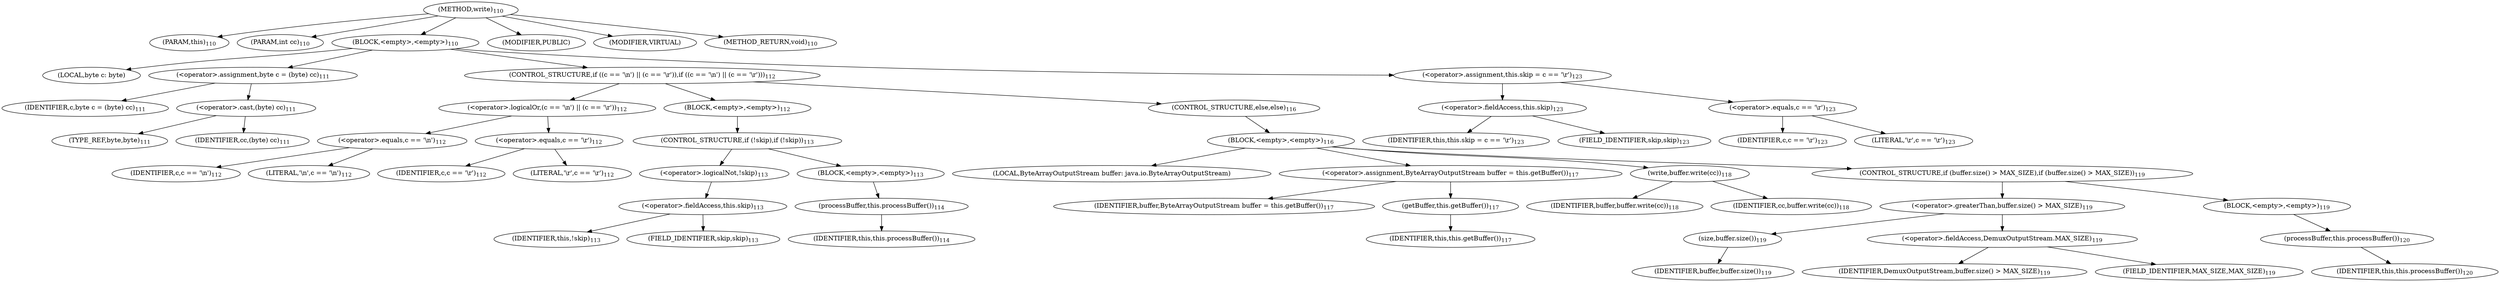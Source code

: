 digraph "write" {  
"123" [label = <(METHOD,write)<SUB>110</SUB>> ]
"9" [label = <(PARAM,this)<SUB>110</SUB>> ]
"124" [label = <(PARAM,int cc)<SUB>110</SUB>> ]
"125" [label = <(BLOCK,&lt;empty&gt;,&lt;empty&gt;)<SUB>110</SUB>> ]
"126" [label = <(LOCAL,byte c: byte)> ]
"127" [label = <(&lt;operator&gt;.assignment,byte c = (byte) cc)<SUB>111</SUB>> ]
"128" [label = <(IDENTIFIER,c,byte c = (byte) cc)<SUB>111</SUB>> ]
"129" [label = <(&lt;operator&gt;.cast,(byte) cc)<SUB>111</SUB>> ]
"130" [label = <(TYPE_REF,byte,byte)<SUB>111</SUB>> ]
"131" [label = <(IDENTIFIER,cc,(byte) cc)<SUB>111</SUB>> ]
"132" [label = <(CONTROL_STRUCTURE,if ((c == '\n') || (c == '\r')),if ((c == '\n') || (c == '\r')))<SUB>112</SUB>> ]
"133" [label = <(&lt;operator&gt;.logicalOr,(c == '\n') || (c == '\r'))<SUB>112</SUB>> ]
"134" [label = <(&lt;operator&gt;.equals,c == '\n')<SUB>112</SUB>> ]
"135" [label = <(IDENTIFIER,c,c == '\n')<SUB>112</SUB>> ]
"136" [label = <(LITERAL,'\n',c == '\n')<SUB>112</SUB>> ]
"137" [label = <(&lt;operator&gt;.equals,c == '\r')<SUB>112</SUB>> ]
"138" [label = <(IDENTIFIER,c,c == '\r')<SUB>112</SUB>> ]
"139" [label = <(LITERAL,'\r',c == '\r')<SUB>112</SUB>> ]
"140" [label = <(BLOCK,&lt;empty&gt;,&lt;empty&gt;)<SUB>112</SUB>> ]
"141" [label = <(CONTROL_STRUCTURE,if (!skip),if (!skip))<SUB>113</SUB>> ]
"142" [label = <(&lt;operator&gt;.logicalNot,!skip)<SUB>113</SUB>> ]
"143" [label = <(&lt;operator&gt;.fieldAccess,this.skip)<SUB>113</SUB>> ]
"144" [label = <(IDENTIFIER,this,!skip)<SUB>113</SUB>> ]
"145" [label = <(FIELD_IDENTIFIER,skip,skip)<SUB>113</SUB>> ]
"146" [label = <(BLOCK,&lt;empty&gt;,&lt;empty&gt;)<SUB>113</SUB>> ]
"147" [label = <(processBuffer,this.processBuffer())<SUB>114</SUB>> ]
"8" [label = <(IDENTIFIER,this,this.processBuffer())<SUB>114</SUB>> ]
"148" [label = <(CONTROL_STRUCTURE,else,else)<SUB>116</SUB>> ]
"149" [label = <(BLOCK,&lt;empty&gt;,&lt;empty&gt;)<SUB>116</SUB>> ]
"150" [label = <(LOCAL,ByteArrayOutputStream buffer: java.io.ByteArrayOutputStream)> ]
"151" [label = <(&lt;operator&gt;.assignment,ByteArrayOutputStream buffer = this.getBuffer())<SUB>117</SUB>> ]
"152" [label = <(IDENTIFIER,buffer,ByteArrayOutputStream buffer = this.getBuffer())<SUB>117</SUB>> ]
"153" [label = <(getBuffer,this.getBuffer())<SUB>117</SUB>> ]
"10" [label = <(IDENTIFIER,this,this.getBuffer())<SUB>117</SUB>> ]
"154" [label = <(write,buffer.write(cc))<SUB>118</SUB>> ]
"155" [label = <(IDENTIFIER,buffer,buffer.write(cc))<SUB>118</SUB>> ]
"156" [label = <(IDENTIFIER,cc,buffer.write(cc))<SUB>118</SUB>> ]
"157" [label = <(CONTROL_STRUCTURE,if (buffer.size() &gt; MAX_SIZE),if (buffer.size() &gt; MAX_SIZE))<SUB>119</SUB>> ]
"158" [label = <(&lt;operator&gt;.greaterThan,buffer.size() &gt; MAX_SIZE)<SUB>119</SUB>> ]
"159" [label = <(size,buffer.size())<SUB>119</SUB>> ]
"160" [label = <(IDENTIFIER,buffer,buffer.size())<SUB>119</SUB>> ]
"161" [label = <(&lt;operator&gt;.fieldAccess,DemuxOutputStream.MAX_SIZE)<SUB>119</SUB>> ]
"162" [label = <(IDENTIFIER,DemuxOutputStream,buffer.size() &gt; MAX_SIZE)<SUB>119</SUB>> ]
"163" [label = <(FIELD_IDENTIFIER,MAX_SIZE,MAX_SIZE)<SUB>119</SUB>> ]
"164" [label = <(BLOCK,&lt;empty&gt;,&lt;empty&gt;)<SUB>119</SUB>> ]
"165" [label = <(processBuffer,this.processBuffer())<SUB>120</SUB>> ]
"11" [label = <(IDENTIFIER,this,this.processBuffer())<SUB>120</SUB>> ]
"166" [label = <(&lt;operator&gt;.assignment,this.skip = c == '\r')<SUB>123</SUB>> ]
"167" [label = <(&lt;operator&gt;.fieldAccess,this.skip)<SUB>123</SUB>> ]
"168" [label = <(IDENTIFIER,this,this.skip = c == '\r')<SUB>123</SUB>> ]
"169" [label = <(FIELD_IDENTIFIER,skip,skip)<SUB>123</SUB>> ]
"170" [label = <(&lt;operator&gt;.equals,c == '\r')<SUB>123</SUB>> ]
"171" [label = <(IDENTIFIER,c,c == '\r')<SUB>123</SUB>> ]
"172" [label = <(LITERAL,'\r',c == '\r')<SUB>123</SUB>> ]
"173" [label = <(MODIFIER,PUBLIC)> ]
"174" [label = <(MODIFIER,VIRTUAL)> ]
"175" [label = <(METHOD_RETURN,void)<SUB>110</SUB>> ]
  "123" -> "9" 
  "123" -> "124" 
  "123" -> "125" 
  "123" -> "173" 
  "123" -> "174" 
  "123" -> "175" 
  "125" -> "126" 
  "125" -> "127" 
  "125" -> "132" 
  "125" -> "166" 
  "127" -> "128" 
  "127" -> "129" 
  "129" -> "130" 
  "129" -> "131" 
  "132" -> "133" 
  "132" -> "140" 
  "132" -> "148" 
  "133" -> "134" 
  "133" -> "137" 
  "134" -> "135" 
  "134" -> "136" 
  "137" -> "138" 
  "137" -> "139" 
  "140" -> "141" 
  "141" -> "142" 
  "141" -> "146" 
  "142" -> "143" 
  "143" -> "144" 
  "143" -> "145" 
  "146" -> "147" 
  "147" -> "8" 
  "148" -> "149" 
  "149" -> "150" 
  "149" -> "151" 
  "149" -> "154" 
  "149" -> "157" 
  "151" -> "152" 
  "151" -> "153" 
  "153" -> "10" 
  "154" -> "155" 
  "154" -> "156" 
  "157" -> "158" 
  "157" -> "164" 
  "158" -> "159" 
  "158" -> "161" 
  "159" -> "160" 
  "161" -> "162" 
  "161" -> "163" 
  "164" -> "165" 
  "165" -> "11" 
  "166" -> "167" 
  "166" -> "170" 
  "167" -> "168" 
  "167" -> "169" 
  "170" -> "171" 
  "170" -> "172" 
}

